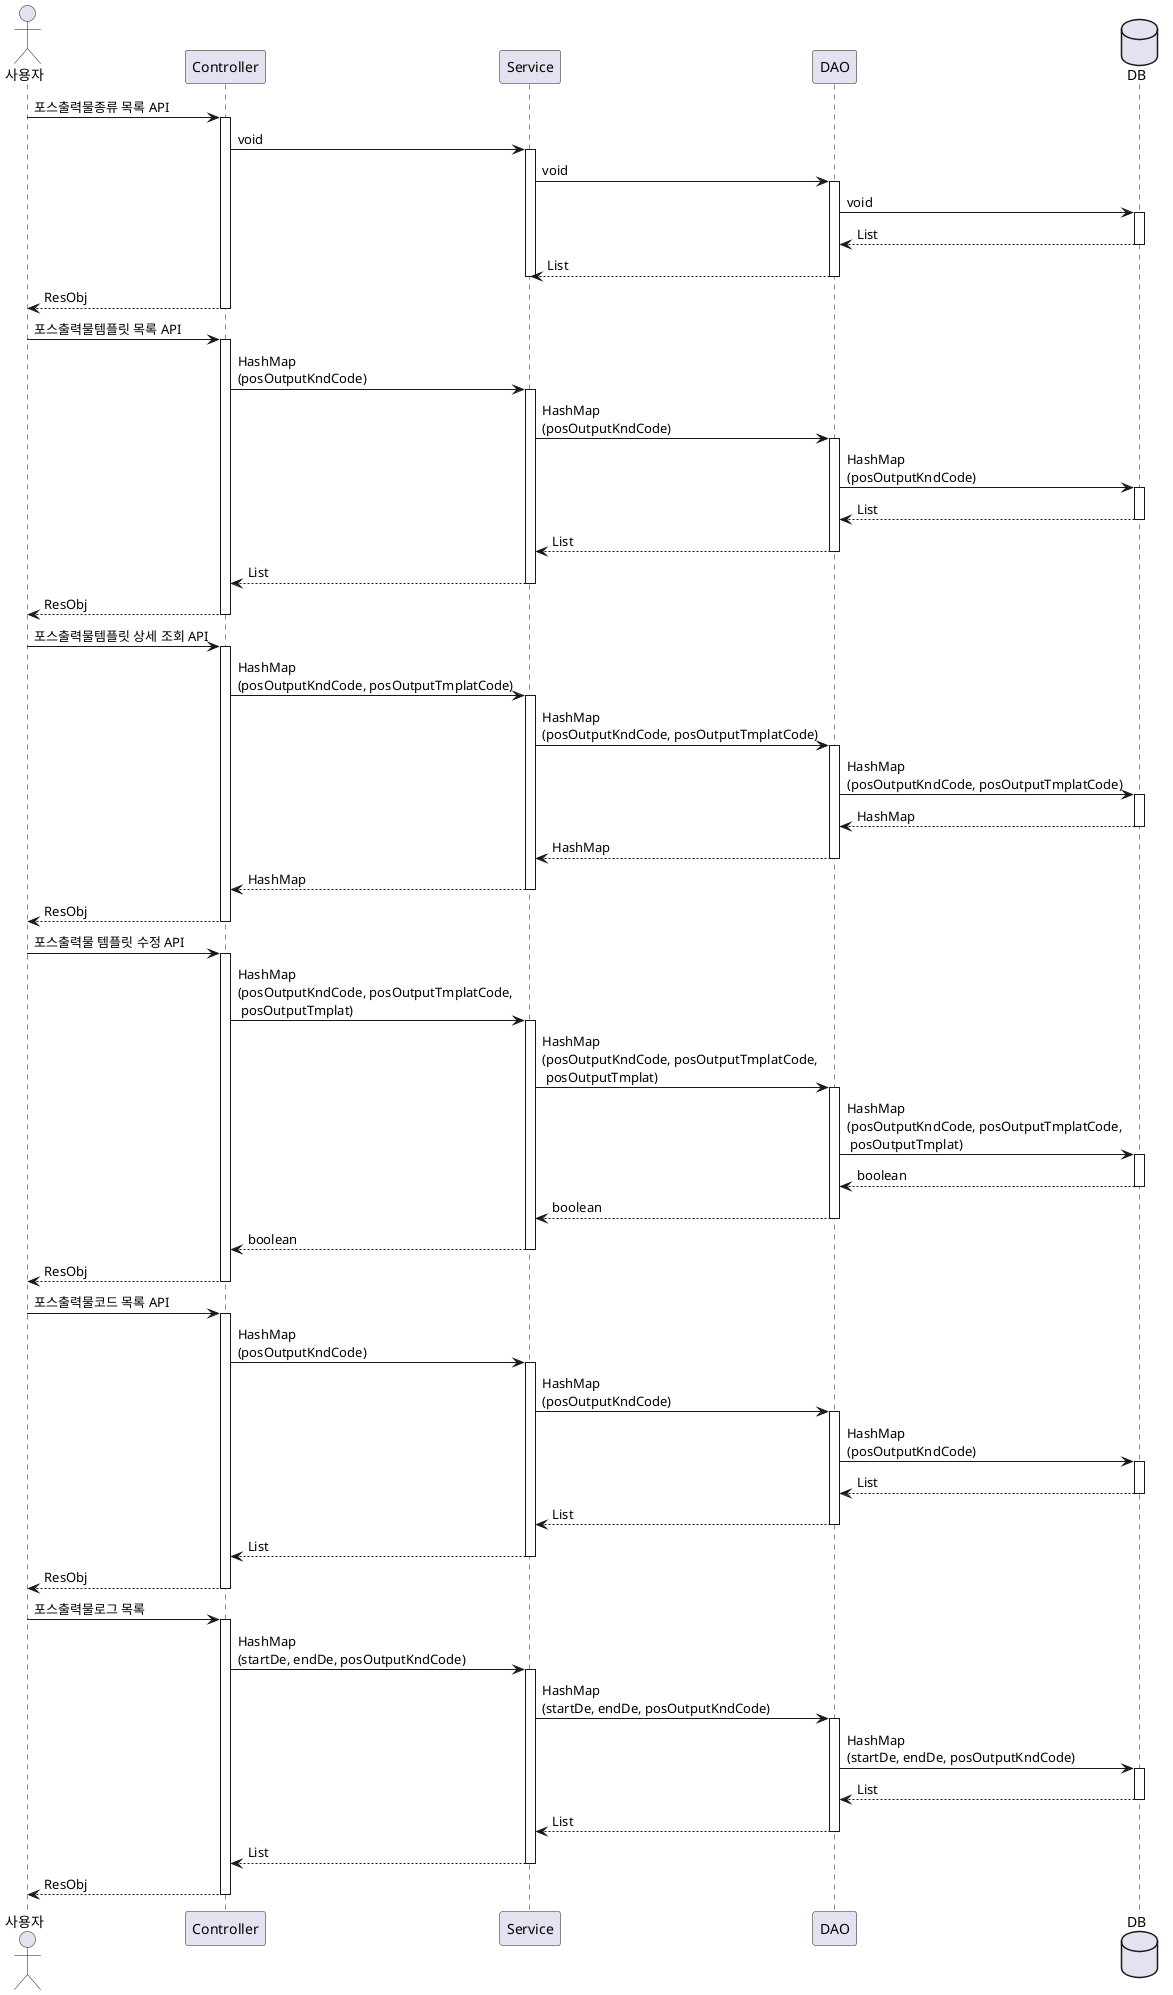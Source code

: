 @startuml Partner Card Reg Sequence

actor "사용자" as user
participant "Controller" as controller
participant "Service" as service
participant "DAO" as dao
database "DB" as db

' API1
user -> controller : 포스출력물종류 목록 API
activate controller
controller -> service : void
activate service
service -> dao: void
activate dao
dao -> db: void
activate db
dao <-- db: List
deactivate db
service <-- dao: List
deactivate dao
deactivate db
deactivate service
user <-- controller: ResObj
deactivate controller

' API2
user -> controller : 포스출력물템플릿 목록 API
activate controller
controller -> service : HashMap\n(posOutputKndCode)
activate service
service -> dao: HashMap\n(posOutputKndCode)
activate dao
dao -> db: HashMap\n(posOutputKndCode)
activate db
dao <-- db: List
deactivate db
service <-- dao: List
deactivate dao
controller <-- service: List
deactivate service
user <-- controller: ResObj
deactivate controller

' API3
user -> controller : 포스출력물템플릿 상세 조회 API
activate controller
controller -> service : HashMap\n(posOutputKndCode, posOutputTmplatCode)
activate service
service -> dao: HashMap\n(posOutputKndCode, posOutputTmplatCode)
activate dao
dao -> db: HashMap\n(posOutputKndCode, posOutputTmplatCode)
activate db
dao <-- db: HashMap
deactivate db
service <-- dao: HashMap
deactivate dao
controller <-- service: HashMap
deactivate service
user <-- controller: ResObj
deactivate controller

' API4
user -> controller : 포스출력물 템플릿 수정 API
activate controller
controller -> service : HashMap\n(posOutputKndCode, posOutputTmplatCode,\n posOutputTmplat)
activate service
service -> dao: HashMap\n(posOutputKndCode, posOutputTmplatCode,\n posOutputTmplat)
activate dao
dao -> db: HashMap\n(posOutputKndCode, posOutputTmplatCode,\n posOutputTmplat)
activate db
dao <-- db: boolean
deactivate db
service <-- dao: boolean
deactivate dao
controller <-- service: boolean
deactivate service
user <-- controller: ResObj
deactivate controller

' API5
user -> controller : 포스출력물코드 목록 API
activate controller
controller -> service : HashMap\n(posOutputKndCode)
activate service
service -> dao: HashMap\n(posOutputKndCode)
activate dao
dao -> db: HashMap\n(posOutputKndCode)
activate db
dao <-- db: List
deactivate db
service <-- dao: List
deactivate dao
controller <-- service: List
deactivate service
user <-- controller: ResObj
deactivate controller

' API6
user -> controller : 포스출력물로그 목록
activate controller
controller -> service : HashMap\n(startDe, endDe, posOutputKndCode)
activate service
service -> dao: HashMap\n(startDe, endDe, posOutputKndCode)
activate dao
dao -> db: HashMap\n(startDe, endDe, posOutputKndCode)
activate db
dao <-- db: List
deactivate db
service <-- dao: List
deactivate dao
controller <-- service: List
deactivate service
user <-- controller: ResObj
deactivate controller

@enduml